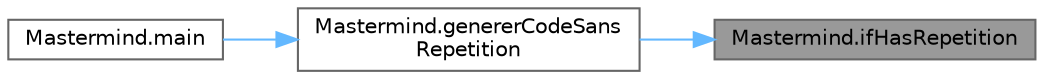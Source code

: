 digraph "Mastermind.ifHasRepetition"
{
 // LATEX_PDF_SIZE
  bgcolor="transparent";
  edge [fontname=Helvetica,fontsize=10,labelfontname=Helvetica,labelfontsize=10];
  node [fontname=Helvetica,fontsize=10,shape=box,height=0.2,width=0.4];
  rankdir="RL";
  Node1 [id="Node000001",label="Mastermind.ifHasRepetition",height=0.2,width=0.4,color="gray40", fillcolor="grey60", style="filled", fontcolor="black",tooltip=" "];
  Node1 -> Node2 [id="edge1_Node000001_Node000002",dir="back",color="steelblue1",style="solid",tooltip=" "];
  Node2 [id="Node000002",label="Mastermind.genererCodeSans\lRepetition",height=0.2,width=0.4,color="grey40", fillcolor="white", style="filled",URL="$class_mastermind.html#a60ae801936812cf2731de749957b5259",tooltip=" "];
  Node2 -> Node3 [id="edge2_Node000002_Node000003",dir="back",color="steelblue1",style="solid",tooltip=" "];
  Node3 [id="Node000003",label="Mastermind.main",height=0.2,width=0.4,color="grey40", fillcolor="white", style="filled",URL="$class_mastermind.html#addb35a9f776ea7ee37769ed2e5633182",tooltip=" "];
}

